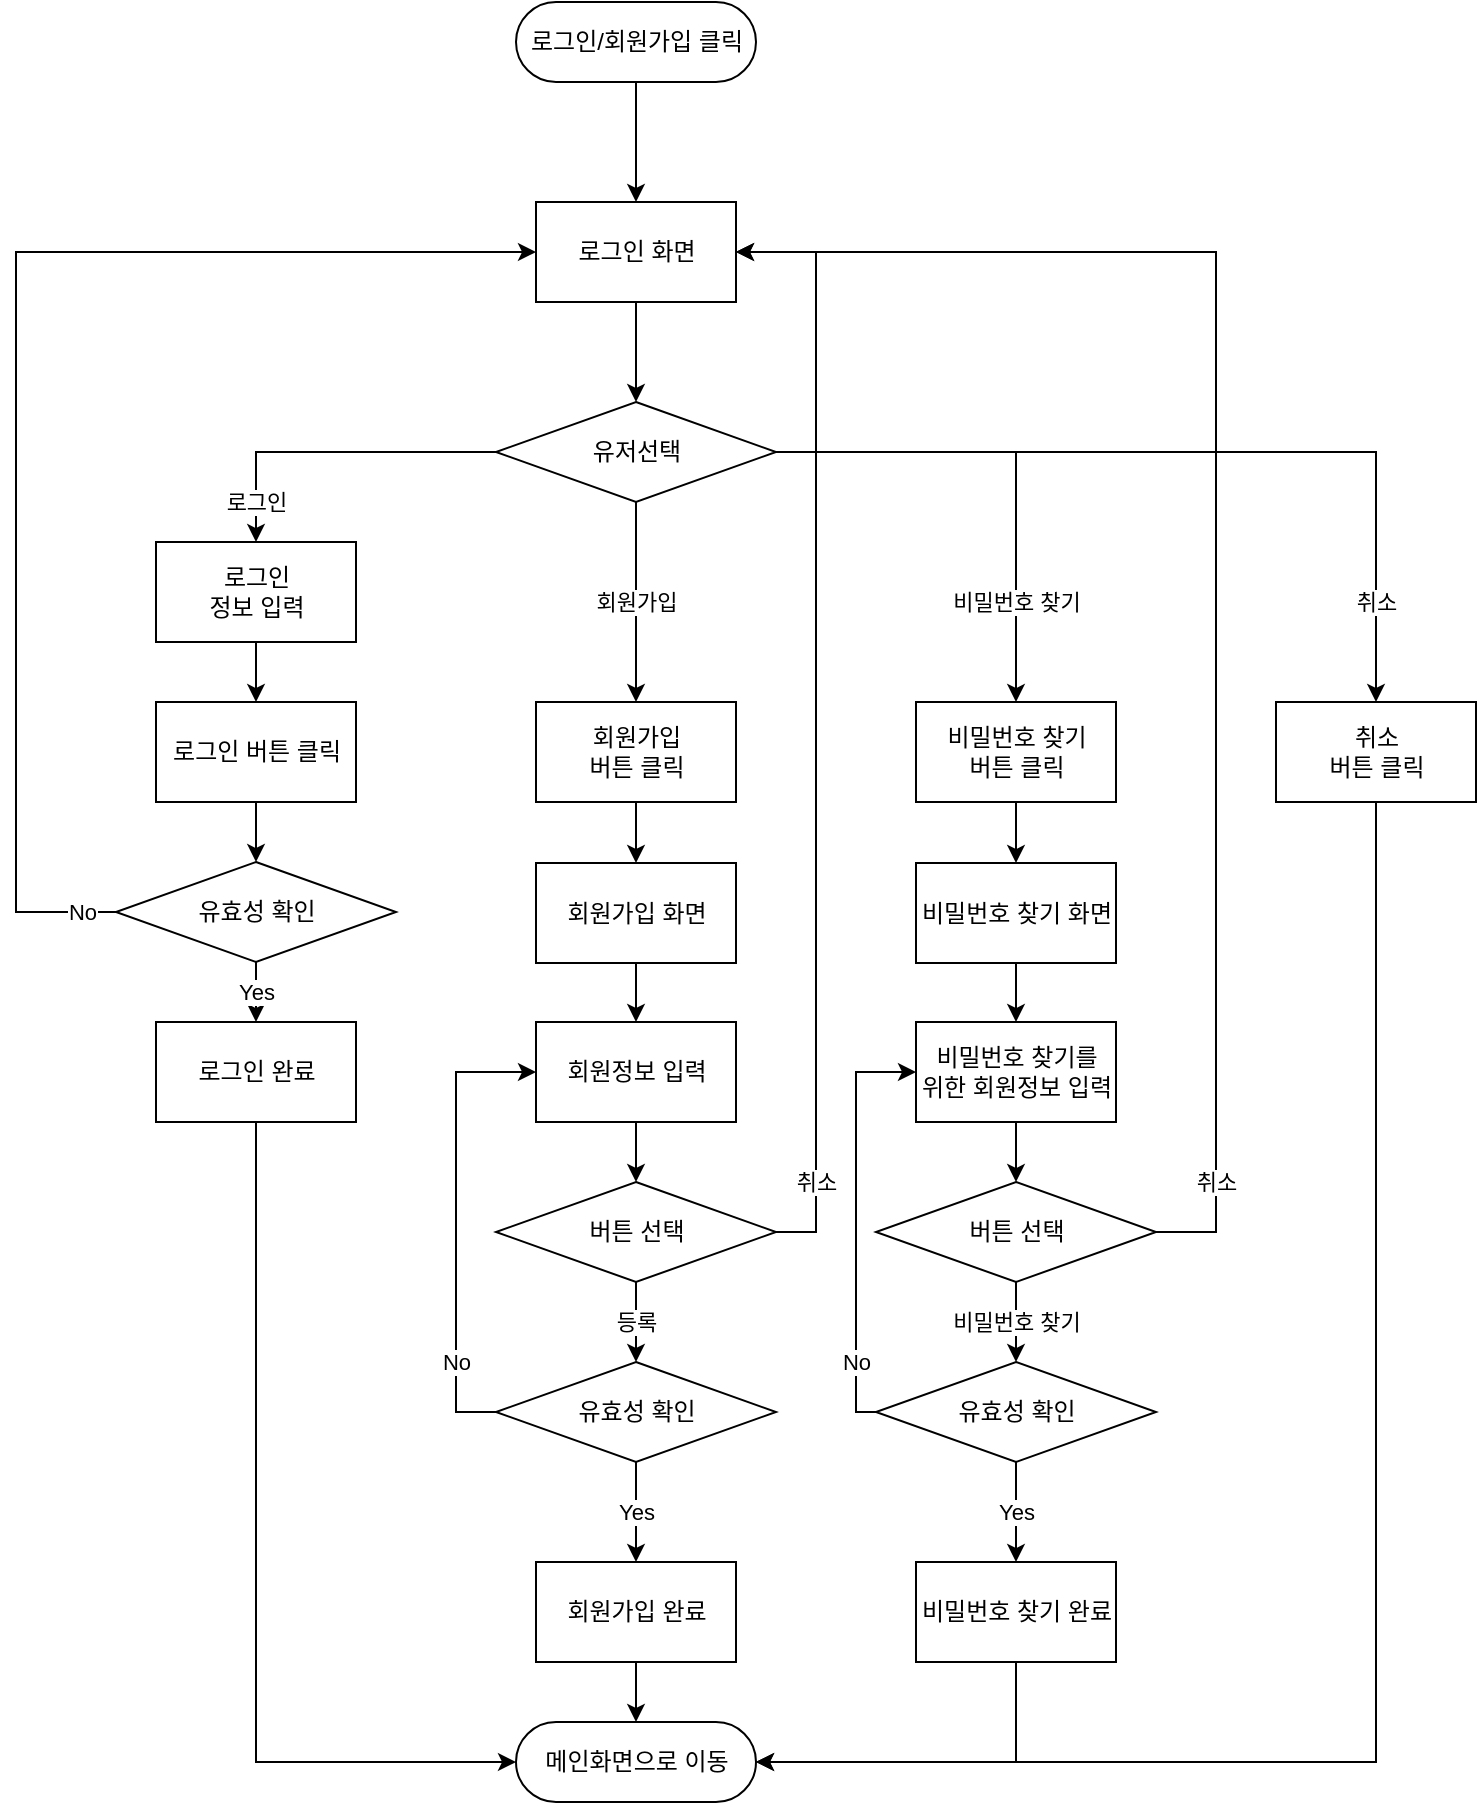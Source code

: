 <mxfile version="14.9.9" type="github">
  <diagram id="C5RBs43oDa-KdzZeNtuy" name="Page-1">
    <mxGraphModel dx="1666" dy="794" grid="1" gridSize="10" guides="1" tooltips="1" connect="1" arrows="1" fold="1" page="1" pageScale="1" pageWidth="827" pageHeight="1169" background="none" math="0" shadow="0">
      <root>
        <mxCell id="WIyWlLk6GJQsqaUBKTNV-0" />
        <mxCell id="WIyWlLk6GJQsqaUBKTNV-1" parent="WIyWlLk6GJQsqaUBKTNV-0" />
        <mxCell id="QJkNptY1yIGngEqUVSOR-5" style="edgeStyle=orthogonalEdgeStyle;orthogonalLoop=1;jettySize=auto;html=1;entryX=0.5;entryY=0;entryDx=0;entryDy=0;" edge="1" parent="WIyWlLk6GJQsqaUBKTNV-1" source="QJkNptY1yIGngEqUVSOR-1" target="QJkNptY1yIGngEqUVSOR-2">
          <mxGeometry relative="1" as="geometry">
            <mxPoint x="380" y="120" as="targetPoint" />
          </mxGeometry>
        </mxCell>
        <mxCell id="QJkNptY1yIGngEqUVSOR-1" value="로그인/회원가입 클릭" style="html=1;dashed=0;whitespace=wrap;shape=mxgraph.dfd.start;" vertex="1" parent="WIyWlLk6GJQsqaUBKTNV-1">
          <mxGeometry x="320" y="20" width="120" height="40" as="geometry" />
        </mxCell>
        <mxCell id="QJkNptY1yIGngEqUVSOR-10" style="edgeStyle=orthogonalEdgeStyle;orthogonalLoop=1;jettySize=auto;html=1;entryX=0.5;entryY=0;entryDx=0;entryDy=0;" edge="1" parent="WIyWlLk6GJQsqaUBKTNV-1" source="QJkNptY1yIGngEqUVSOR-2" target="QJkNptY1yIGngEqUVSOR-12">
          <mxGeometry relative="1" as="geometry">
            <mxPoint x="380" y="280" as="targetPoint" />
          </mxGeometry>
        </mxCell>
        <mxCell id="QJkNptY1yIGngEqUVSOR-2" value="로그인 화면" style="html=1;dashed=0;whitespace=wrap;" vertex="1" parent="WIyWlLk6GJQsqaUBKTNV-1">
          <mxGeometry x="330" y="120" width="100" height="50" as="geometry" />
        </mxCell>
        <mxCell id="QJkNptY1yIGngEqUVSOR-14" value="로그인" style="edgeStyle=orthogonalEdgeStyle;rounded=0;orthogonalLoop=1;jettySize=auto;html=1;entryX=0.5;entryY=0;entryDx=0;entryDy=0;" edge="1" parent="WIyWlLk6GJQsqaUBKTNV-1" source="QJkNptY1yIGngEqUVSOR-12" target="QJkNptY1yIGngEqUVSOR-13">
          <mxGeometry x="0.758" relative="1" as="geometry">
            <mxPoint as="offset" />
          </mxGeometry>
        </mxCell>
        <mxCell id="QJkNptY1yIGngEqUVSOR-26" value="회원가입" style="edgeStyle=orthogonalEdgeStyle;rounded=0;orthogonalLoop=1;jettySize=auto;html=1;entryX=0.5;entryY=0;entryDx=0;entryDy=0;" edge="1" parent="WIyWlLk6GJQsqaUBKTNV-1" source="QJkNptY1yIGngEqUVSOR-12" target="QJkNptY1yIGngEqUVSOR-19">
          <mxGeometry relative="1" as="geometry" />
        </mxCell>
        <mxCell id="QJkNptY1yIGngEqUVSOR-27" value="비밀번호 찾기" style="edgeStyle=orthogonalEdgeStyle;rounded=0;orthogonalLoop=1;jettySize=auto;html=1;entryX=0.5;entryY=0;entryDx=0;entryDy=0;" edge="1" parent="WIyWlLk6GJQsqaUBKTNV-1" source="QJkNptY1yIGngEqUVSOR-12" target="QJkNptY1yIGngEqUVSOR-21">
          <mxGeometry x="0.592" relative="1" as="geometry">
            <mxPoint as="offset" />
          </mxGeometry>
        </mxCell>
        <mxCell id="QJkNptY1yIGngEqUVSOR-43" value="취소" style="edgeStyle=orthogonalEdgeStyle;rounded=0;orthogonalLoop=1;jettySize=auto;html=1;entryX=0.5;entryY=0;entryDx=0;entryDy=0;" edge="1" parent="WIyWlLk6GJQsqaUBKTNV-1" source="QJkNptY1yIGngEqUVSOR-12" target="QJkNptY1yIGngEqUVSOR-42">
          <mxGeometry x="0.765" relative="1" as="geometry">
            <mxPoint as="offset" />
          </mxGeometry>
        </mxCell>
        <mxCell id="QJkNptY1yIGngEqUVSOR-12" value="유저선택" style="shape=rhombus;html=1;dashed=0;whitespace=wrap;perimeter=rhombusPerimeter;" vertex="1" parent="WIyWlLk6GJQsqaUBKTNV-1">
          <mxGeometry x="310" y="220" width="140" height="50" as="geometry" />
        </mxCell>
        <mxCell id="QJkNptY1yIGngEqUVSOR-25" style="edgeStyle=orthogonalEdgeStyle;rounded=0;orthogonalLoop=1;jettySize=auto;html=1;entryX=0.5;entryY=0;entryDx=0;entryDy=0;" edge="1" parent="WIyWlLk6GJQsqaUBKTNV-1" source="QJkNptY1yIGngEqUVSOR-13" target="QJkNptY1yIGngEqUVSOR-24">
          <mxGeometry relative="1" as="geometry" />
        </mxCell>
        <mxCell id="QJkNptY1yIGngEqUVSOR-13" value="로그인&lt;br&gt;정보 입력" style="html=1;dashed=0;whitespace=wrap;" vertex="1" parent="WIyWlLk6GJQsqaUBKTNV-1">
          <mxGeometry x="140" y="290" width="100" height="50" as="geometry" />
        </mxCell>
        <mxCell id="QJkNptY1yIGngEqUVSOR-35" style="edgeStyle=orthogonalEdgeStyle;rounded=0;orthogonalLoop=1;jettySize=auto;html=1;" edge="1" parent="WIyWlLk6GJQsqaUBKTNV-1" source="QJkNptY1yIGngEqUVSOR-19" target="QJkNptY1yIGngEqUVSOR-34">
          <mxGeometry relative="1" as="geometry" />
        </mxCell>
        <mxCell id="QJkNptY1yIGngEqUVSOR-19" value="회원가입&lt;br&gt;버튼 클릭" style="html=1;dashed=0;whitespace=wrap;" vertex="1" parent="WIyWlLk6GJQsqaUBKTNV-1">
          <mxGeometry x="330" y="370" width="100" height="50" as="geometry" />
        </mxCell>
        <mxCell id="QJkNptY1yIGngEqUVSOR-37" style="edgeStyle=orthogonalEdgeStyle;rounded=0;orthogonalLoop=1;jettySize=auto;html=1;entryX=0.5;entryY=0;entryDx=0;entryDy=0;" edge="1" parent="WIyWlLk6GJQsqaUBKTNV-1" source="QJkNptY1yIGngEqUVSOR-21" target="QJkNptY1yIGngEqUVSOR-36">
          <mxGeometry relative="1" as="geometry" />
        </mxCell>
        <mxCell id="QJkNptY1yIGngEqUVSOR-21" value="비밀번호 찾기&lt;br&gt;버튼 클릭" style="html=1;dashed=0;whitespace=wrap;" vertex="1" parent="WIyWlLk6GJQsqaUBKTNV-1">
          <mxGeometry x="520" y="370" width="100" height="50" as="geometry" />
        </mxCell>
        <mxCell id="QJkNptY1yIGngEqUVSOR-30" style="edgeStyle=orthogonalEdgeStyle;rounded=0;orthogonalLoop=1;jettySize=auto;html=1;entryX=0.5;entryY=0;entryDx=0;entryDy=0;" edge="1" parent="WIyWlLk6GJQsqaUBKTNV-1" source="QJkNptY1yIGngEqUVSOR-24" target="QJkNptY1yIGngEqUVSOR-28">
          <mxGeometry relative="1" as="geometry" />
        </mxCell>
        <mxCell id="QJkNptY1yIGngEqUVSOR-24" value="로그인 버튼 클릭" style="html=1;dashed=0;whitespace=wrap;" vertex="1" parent="WIyWlLk6GJQsqaUBKTNV-1">
          <mxGeometry x="140" y="370" width="100" height="50" as="geometry" />
        </mxCell>
        <mxCell id="QJkNptY1yIGngEqUVSOR-31" value="No" style="edgeStyle=orthogonalEdgeStyle;rounded=0;orthogonalLoop=1;jettySize=auto;html=1;entryX=0;entryY=0.5;entryDx=0;entryDy=0;" edge="1" parent="WIyWlLk6GJQsqaUBKTNV-1" source="QJkNptY1yIGngEqUVSOR-28" target="QJkNptY1yIGngEqUVSOR-2">
          <mxGeometry x="-0.947" relative="1" as="geometry">
            <Array as="points">
              <mxPoint x="70" y="475" />
              <mxPoint x="70" y="145" />
            </Array>
            <mxPoint as="offset" />
          </mxGeometry>
        </mxCell>
        <mxCell id="QJkNptY1yIGngEqUVSOR-33" value="Yes" style="edgeStyle=orthogonalEdgeStyle;rounded=0;orthogonalLoop=1;jettySize=auto;html=1;entryX=0.5;entryY=0;entryDx=0;entryDy=0;" edge="1" parent="WIyWlLk6GJQsqaUBKTNV-1" source="QJkNptY1yIGngEqUVSOR-28" target="QJkNptY1yIGngEqUVSOR-32">
          <mxGeometry relative="1" as="geometry" />
        </mxCell>
        <mxCell id="QJkNptY1yIGngEqUVSOR-28" value="유효성 확인" style="shape=rhombus;html=1;dashed=0;whitespace=wrap;perimeter=rhombusPerimeter;" vertex="1" parent="WIyWlLk6GJQsqaUBKTNV-1">
          <mxGeometry x="120" y="450" width="140" height="50" as="geometry" />
        </mxCell>
        <mxCell id="QJkNptY1yIGngEqUVSOR-55" style="edgeStyle=orthogonalEdgeStyle;rounded=0;orthogonalLoop=1;jettySize=auto;html=1;entryX=0;entryY=0.5;entryDx=0;entryDy=0;entryPerimeter=0;" edge="1" parent="WIyWlLk6GJQsqaUBKTNV-1" source="QJkNptY1yIGngEqUVSOR-32" target="QJkNptY1yIGngEqUVSOR-54">
          <mxGeometry relative="1" as="geometry">
            <Array as="points">
              <mxPoint x="190" y="900" />
            </Array>
          </mxGeometry>
        </mxCell>
        <mxCell id="QJkNptY1yIGngEqUVSOR-32" value="로그인 완료" style="html=1;dashed=0;whitespace=wrap;" vertex="1" parent="WIyWlLk6GJQsqaUBKTNV-1">
          <mxGeometry x="140" y="530" width="100" height="50" as="geometry" />
        </mxCell>
        <mxCell id="QJkNptY1yIGngEqUVSOR-39" style="edgeStyle=orthogonalEdgeStyle;rounded=0;orthogonalLoop=1;jettySize=auto;html=1;entryX=0.5;entryY=0;entryDx=0;entryDy=0;" edge="1" parent="WIyWlLk6GJQsqaUBKTNV-1" source="QJkNptY1yIGngEqUVSOR-34" target="QJkNptY1yIGngEqUVSOR-38">
          <mxGeometry relative="1" as="geometry" />
        </mxCell>
        <mxCell id="QJkNptY1yIGngEqUVSOR-34" value="회원가입 화면" style="html=1;dashed=0;whitespace=wrap;" vertex="1" parent="WIyWlLk6GJQsqaUBKTNV-1">
          <mxGeometry x="330" y="450.5" width="100" height="50" as="geometry" />
        </mxCell>
        <mxCell id="QJkNptY1yIGngEqUVSOR-45" style="edgeStyle=orthogonalEdgeStyle;rounded=0;orthogonalLoop=1;jettySize=auto;html=1;entryX=0.5;entryY=0;entryDx=0;entryDy=0;" edge="1" parent="WIyWlLk6GJQsqaUBKTNV-1" source="QJkNptY1yIGngEqUVSOR-36" target="QJkNptY1yIGngEqUVSOR-44">
          <mxGeometry relative="1" as="geometry" />
        </mxCell>
        <mxCell id="QJkNptY1yIGngEqUVSOR-36" value="비밀번호 찾기 화면" style="html=1;dashed=0;whitespace=wrap;" vertex="1" parent="WIyWlLk6GJQsqaUBKTNV-1">
          <mxGeometry x="520" y="450.5" width="100" height="50" as="geometry" />
        </mxCell>
        <mxCell id="QJkNptY1yIGngEqUVSOR-41" style="edgeStyle=orthogonalEdgeStyle;rounded=0;orthogonalLoop=1;jettySize=auto;html=1;entryX=0.5;entryY=0;entryDx=0;entryDy=0;" edge="1" parent="WIyWlLk6GJQsqaUBKTNV-1" source="QJkNptY1yIGngEqUVSOR-38" target="QJkNptY1yIGngEqUVSOR-40">
          <mxGeometry relative="1" as="geometry" />
        </mxCell>
        <mxCell id="QJkNptY1yIGngEqUVSOR-38" value="회원정보 입력" style="html=1;dashed=0;whitespace=wrap;" vertex="1" parent="WIyWlLk6GJQsqaUBKTNV-1">
          <mxGeometry x="330" y="530" width="100" height="50" as="geometry" />
        </mxCell>
        <mxCell id="QJkNptY1yIGngEqUVSOR-47" value="등록" style="edgeStyle=orthogonalEdgeStyle;rounded=0;orthogonalLoop=1;jettySize=auto;html=1;entryX=0.5;entryY=0;entryDx=0;entryDy=0;" edge="1" parent="WIyWlLk6GJQsqaUBKTNV-1" source="QJkNptY1yIGngEqUVSOR-40" target="QJkNptY1yIGngEqUVSOR-59">
          <mxGeometry relative="1" as="geometry" />
        </mxCell>
        <mxCell id="QJkNptY1yIGngEqUVSOR-52" value="취소" style="edgeStyle=orthogonalEdgeStyle;rounded=0;orthogonalLoop=1;jettySize=auto;html=1;entryX=1;entryY=0.5;entryDx=0;entryDy=0;" edge="1" parent="WIyWlLk6GJQsqaUBKTNV-1" source="QJkNptY1yIGngEqUVSOR-40" target="QJkNptY1yIGngEqUVSOR-2">
          <mxGeometry x="-0.836" relative="1" as="geometry">
            <Array as="points">
              <mxPoint x="470" y="635" />
              <mxPoint x="470" y="145" />
            </Array>
            <mxPoint as="offset" />
          </mxGeometry>
        </mxCell>
        <mxCell id="QJkNptY1yIGngEqUVSOR-40" value="버튼 선택" style="shape=rhombus;html=1;dashed=0;whitespace=wrap;perimeter=rhombusPerimeter;" vertex="1" parent="WIyWlLk6GJQsqaUBKTNV-1">
          <mxGeometry x="310" y="610" width="140" height="50" as="geometry" />
        </mxCell>
        <mxCell id="QJkNptY1yIGngEqUVSOR-58" style="edgeStyle=orthogonalEdgeStyle;rounded=0;orthogonalLoop=1;jettySize=auto;html=1;entryX=1;entryY=0.5;entryDx=0;entryDy=0;entryPerimeter=0;" edge="1" parent="WIyWlLk6GJQsqaUBKTNV-1" source="QJkNptY1yIGngEqUVSOR-42" target="QJkNptY1yIGngEqUVSOR-54">
          <mxGeometry relative="1" as="geometry">
            <Array as="points">
              <mxPoint x="750" y="900" />
            </Array>
          </mxGeometry>
        </mxCell>
        <mxCell id="QJkNptY1yIGngEqUVSOR-42" value="취소&lt;br&gt;버튼 클릭" style="html=1;dashed=0;whitespace=wrap;" vertex="1" parent="WIyWlLk6GJQsqaUBKTNV-1">
          <mxGeometry x="700" y="370" width="100" height="50" as="geometry" />
        </mxCell>
        <mxCell id="QJkNptY1yIGngEqUVSOR-49" style="edgeStyle=orthogonalEdgeStyle;rounded=0;orthogonalLoop=1;jettySize=auto;html=1;" edge="1" parent="WIyWlLk6GJQsqaUBKTNV-1" source="QJkNptY1yIGngEqUVSOR-44" target="QJkNptY1yIGngEqUVSOR-48">
          <mxGeometry relative="1" as="geometry" />
        </mxCell>
        <mxCell id="QJkNptY1yIGngEqUVSOR-44" value="비밀번호 찾기를&lt;br&gt;위한 회원정보 입력" style="html=1;dashed=0;whitespace=wrap;" vertex="1" parent="WIyWlLk6GJQsqaUBKTNV-1">
          <mxGeometry x="520" y="530" width="100" height="50" as="geometry" />
        </mxCell>
        <mxCell id="QJkNptY1yIGngEqUVSOR-56" style="edgeStyle=orthogonalEdgeStyle;rounded=0;orthogonalLoop=1;jettySize=auto;html=1;entryX=0.5;entryY=0.5;entryDx=0;entryDy=-20;entryPerimeter=0;" edge="1" parent="WIyWlLk6GJQsqaUBKTNV-1" source="QJkNptY1yIGngEqUVSOR-46" target="QJkNptY1yIGngEqUVSOR-54">
          <mxGeometry relative="1" as="geometry" />
        </mxCell>
        <mxCell id="QJkNptY1yIGngEqUVSOR-46" value="회원가입 완료" style="html=1;dashed=0;whitespace=wrap;" vertex="1" parent="WIyWlLk6GJQsqaUBKTNV-1">
          <mxGeometry x="330" y="800" width="100" height="50" as="geometry" />
        </mxCell>
        <mxCell id="QJkNptY1yIGngEqUVSOR-51" value="비밀번호 찾기" style="edgeStyle=orthogonalEdgeStyle;rounded=0;orthogonalLoop=1;jettySize=auto;html=1;entryX=0.5;entryY=0;entryDx=0;entryDy=0;" edge="1" parent="WIyWlLk6GJQsqaUBKTNV-1" source="QJkNptY1yIGngEqUVSOR-48" target="QJkNptY1yIGngEqUVSOR-61">
          <mxGeometry relative="1" as="geometry">
            <mxPoint x="570" y="690" as="targetPoint" />
          </mxGeometry>
        </mxCell>
        <mxCell id="QJkNptY1yIGngEqUVSOR-53" value="취소" style="edgeStyle=orthogonalEdgeStyle;rounded=0;orthogonalLoop=1;jettySize=auto;html=1;entryX=1;entryY=0.5;entryDx=0;entryDy=0;" edge="1" parent="WIyWlLk6GJQsqaUBKTNV-1" source="QJkNptY1yIGngEqUVSOR-48" target="QJkNptY1yIGngEqUVSOR-2">
          <mxGeometry x="-0.855" relative="1" as="geometry">
            <mxPoint x="670" y="150" as="targetPoint" />
            <Array as="points">
              <mxPoint x="670" y="635" />
              <mxPoint x="670" y="145" />
            </Array>
            <mxPoint as="offset" />
          </mxGeometry>
        </mxCell>
        <mxCell id="QJkNptY1yIGngEqUVSOR-48" value="버튼 선택" style="shape=rhombus;html=1;dashed=0;whitespace=wrap;perimeter=rhombusPerimeter;" vertex="1" parent="WIyWlLk6GJQsqaUBKTNV-1">
          <mxGeometry x="500" y="610" width="140" height="50" as="geometry" />
        </mxCell>
        <mxCell id="QJkNptY1yIGngEqUVSOR-57" style="edgeStyle=orthogonalEdgeStyle;rounded=0;orthogonalLoop=1;jettySize=auto;html=1;entryX=1;entryY=0.5;entryDx=0;entryDy=0;entryPerimeter=0;" edge="1" parent="WIyWlLk6GJQsqaUBKTNV-1" source="QJkNptY1yIGngEqUVSOR-50" target="QJkNptY1yIGngEqUVSOR-54">
          <mxGeometry relative="1" as="geometry">
            <Array as="points">
              <mxPoint x="570" y="900" />
            </Array>
          </mxGeometry>
        </mxCell>
        <mxCell id="QJkNptY1yIGngEqUVSOR-50" value="비밀번호 찾기 완료" style="html=1;dashed=0;whitespace=wrap;" vertex="1" parent="WIyWlLk6GJQsqaUBKTNV-1">
          <mxGeometry x="520" y="800" width="100" height="50" as="geometry" />
        </mxCell>
        <mxCell id="QJkNptY1yIGngEqUVSOR-54" value="메인화면으로 이동" style="html=1;dashed=0;whitespace=wrap;shape=mxgraph.dfd.start;" vertex="1" parent="WIyWlLk6GJQsqaUBKTNV-1">
          <mxGeometry x="320" y="880" width="120" height="40" as="geometry" />
        </mxCell>
        <mxCell id="QJkNptY1yIGngEqUVSOR-60" value="Yes" style="edgeStyle=orthogonalEdgeStyle;rounded=0;orthogonalLoop=1;jettySize=auto;html=1;entryX=0.5;entryY=0;entryDx=0;entryDy=0;" edge="1" parent="WIyWlLk6GJQsqaUBKTNV-1" source="QJkNptY1yIGngEqUVSOR-59" target="QJkNptY1yIGngEqUVSOR-46">
          <mxGeometry relative="1" as="geometry" />
        </mxCell>
        <mxCell id="QJkNptY1yIGngEqUVSOR-64" value="No" style="edgeStyle=orthogonalEdgeStyle;rounded=0;orthogonalLoop=1;jettySize=auto;html=1;entryX=0;entryY=0.5;entryDx=0;entryDy=0;" edge="1" parent="WIyWlLk6GJQsqaUBKTNV-1" source="QJkNptY1yIGngEqUVSOR-59" target="QJkNptY1yIGngEqUVSOR-38">
          <mxGeometry x="-0.609" relative="1" as="geometry">
            <Array as="points">
              <mxPoint x="290" y="725" />
              <mxPoint x="290" y="555" />
            </Array>
            <mxPoint as="offset" />
          </mxGeometry>
        </mxCell>
        <mxCell id="QJkNptY1yIGngEqUVSOR-59" value="유효성 확인" style="shape=rhombus;html=1;dashed=0;whitespace=wrap;perimeter=rhombusPerimeter;" vertex="1" parent="WIyWlLk6GJQsqaUBKTNV-1">
          <mxGeometry x="310" y="700" width="140" height="50" as="geometry" />
        </mxCell>
        <mxCell id="QJkNptY1yIGngEqUVSOR-62" value="Yes" style="edgeStyle=orthogonalEdgeStyle;rounded=0;orthogonalLoop=1;jettySize=auto;html=1;entryX=0.5;entryY=0;entryDx=0;entryDy=0;" edge="1" parent="WIyWlLk6GJQsqaUBKTNV-1" source="QJkNptY1yIGngEqUVSOR-61" target="QJkNptY1yIGngEqUVSOR-50">
          <mxGeometry relative="1" as="geometry" />
        </mxCell>
        <mxCell id="QJkNptY1yIGngEqUVSOR-63" value="No" style="edgeStyle=orthogonalEdgeStyle;rounded=0;orthogonalLoop=1;jettySize=auto;html=1;entryX=0;entryY=0.5;entryDx=0;entryDy=0;" edge="1" parent="WIyWlLk6GJQsqaUBKTNV-1" source="QJkNptY1yIGngEqUVSOR-61" target="QJkNptY1yIGngEqUVSOR-44">
          <mxGeometry x="-0.667" relative="1" as="geometry">
            <Array as="points">
              <mxPoint x="490" y="725" />
              <mxPoint x="490" y="555" />
            </Array>
            <mxPoint as="offset" />
          </mxGeometry>
        </mxCell>
        <mxCell id="QJkNptY1yIGngEqUVSOR-61" value="유효성 확인" style="shape=rhombus;html=1;dashed=0;whitespace=wrap;perimeter=rhombusPerimeter;" vertex="1" parent="WIyWlLk6GJQsqaUBKTNV-1">
          <mxGeometry x="500" y="700" width="140" height="50" as="geometry" />
        </mxCell>
      </root>
    </mxGraphModel>
  </diagram>
</mxfile>
